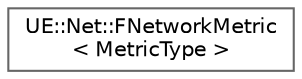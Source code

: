 digraph "Graphical Class Hierarchy"
{
 // INTERACTIVE_SVG=YES
 // LATEX_PDF_SIZE
  bgcolor="transparent";
  edge [fontname=Helvetica,fontsize=10,labelfontname=Helvetica,labelfontsize=10];
  node [fontname=Helvetica,fontsize=10,shape=box,height=0.2,width=0.4];
  rankdir="LR";
  Node0 [id="Node000000",label="UE::Net::FNetworkMetric\l\< MetricType \>",height=0.2,width=0.4,color="grey40", fillcolor="white", style="filled",URL="$db/d1a/structUE_1_1Net_1_1FNetworkMetric.html",tooltip=" "];
}
